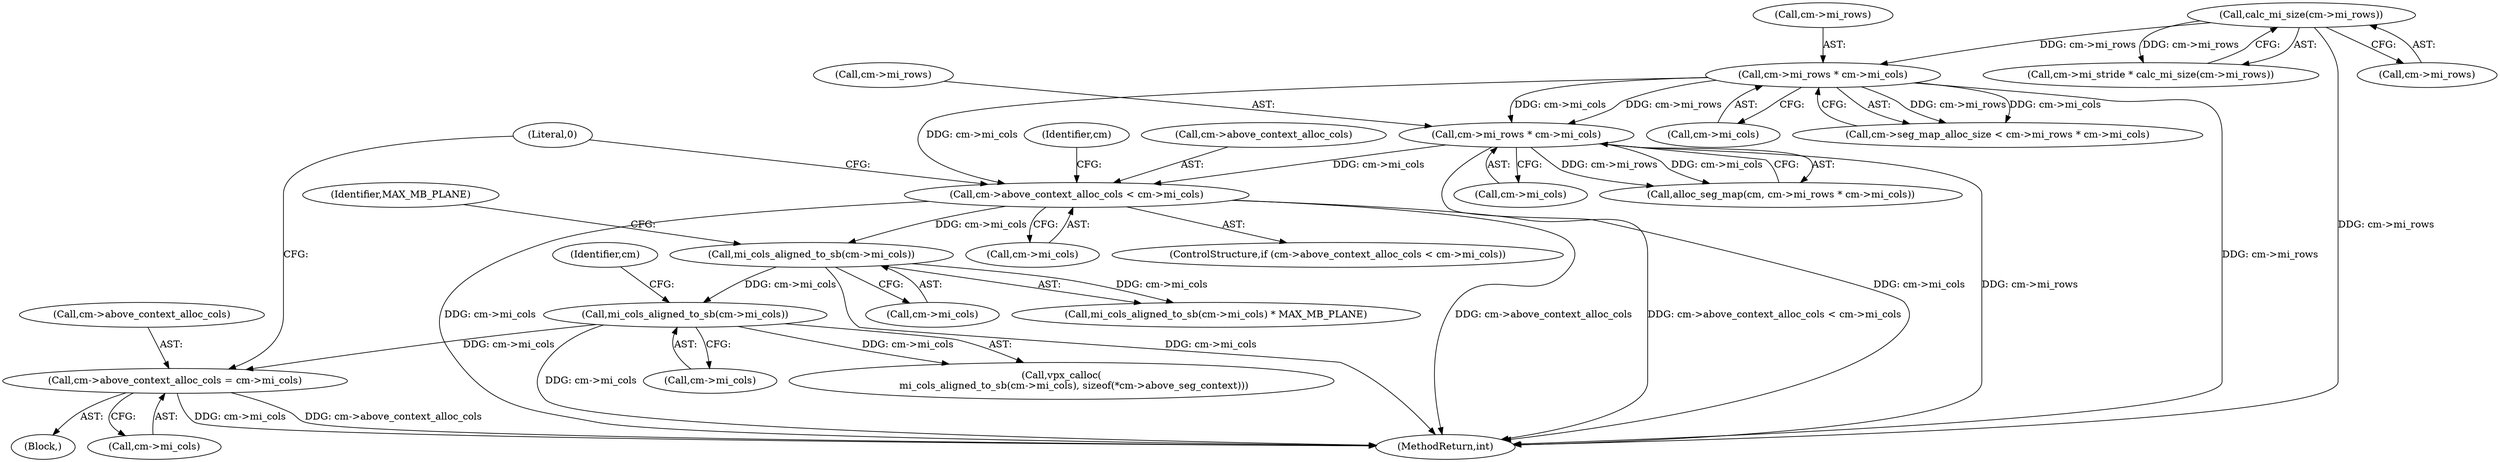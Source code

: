 digraph "0_Android_fdb1b40e7bb147c07bda988c9501ad223795d12d@pointer" {
"1000225" [label="(Call,cm->above_context_alloc_cols = cm->mi_cols)"];
"1000210" [label="(Call,mi_cols_aligned_to_sb(cm->mi_cols))"];
"1000183" [label="(Call,mi_cols_aligned_to_sb(cm->mi_cols))"];
"1000161" [label="(Call,cm->above_context_alloc_cols < cm->mi_cols)"];
"1000139" [label="(Call,cm->mi_rows * cm->mi_cols)"];
"1000116" [label="(Call,calc_mi_size(cm->mi_rows))"];
"1000152" [label="(Call,cm->mi_rows * cm->mi_cols)"];
"1000183" [label="(Call,mi_cols_aligned_to_sb(cm->mi_cols))"];
"1000209" [label="(Call,vpx_calloc(\n        mi_cols_aligned_to_sb(cm->mi_cols), sizeof(*cm->above_seg_context)))"];
"1000210" [label="(Call,mi_cols_aligned_to_sb(cm->mi_cols))"];
"1000187" [label="(Identifier,MAX_MB_PLANE)"];
"1000211" [label="(Call,cm->mi_cols)"];
"1000150" [label="(Call,alloc_seg_map(cm, cm->mi_rows * cm->mi_cols))"];
"1000182" [label="(Call,mi_cols_aligned_to_sb(cm->mi_cols) * MAX_MB_PLANE)"];
"1000156" [label="(Call,cm->mi_cols)"];
"1000226" [label="(Call,cm->above_context_alloc_cols)"];
"1000143" [label="(Call,cm->mi_cols)"];
"1000171" [label="(Identifier,cm)"];
"1000162" [label="(Call,cm->above_context_alloc_cols)"];
"1000165" [label="(Call,cm->mi_cols)"];
"1000112" [label="(Call,cm->mi_stride * calc_mi_size(cm->mi_rows))"];
"1000140" [label="(Call,cm->mi_rows)"];
"1000233" [label="(Literal,0)"];
"1000135" [label="(Call,cm->seg_map_alloc_size < cm->mi_rows * cm->mi_cols)"];
"1000168" [label="(Block,)"];
"1000116" [label="(Call,calc_mi_size(cm->mi_rows))"];
"1000152" [label="(Call,cm->mi_rows * cm->mi_cols)"];
"1000229" [label="(Call,cm->mi_cols)"];
"1000153" [label="(Call,cm->mi_rows)"];
"1000161" [label="(Call,cm->above_context_alloc_cols < cm->mi_cols)"];
"1000217" [label="(Identifier,cm)"];
"1000117" [label="(Call,cm->mi_rows)"];
"1000139" [label="(Call,cm->mi_rows * cm->mi_cols)"];
"1000160" [label="(ControlStructure,if (cm->above_context_alloc_cols < cm->mi_cols))"];
"1000225" [label="(Call,cm->above_context_alloc_cols = cm->mi_cols)"];
"1000243" [label="(MethodReturn,int)"];
"1000184" [label="(Call,cm->mi_cols)"];
"1000225" -> "1000168"  [label="AST: "];
"1000225" -> "1000229"  [label="CFG: "];
"1000226" -> "1000225"  [label="AST: "];
"1000229" -> "1000225"  [label="AST: "];
"1000233" -> "1000225"  [label="CFG: "];
"1000225" -> "1000243"  [label="DDG: cm->above_context_alloc_cols"];
"1000225" -> "1000243"  [label="DDG: cm->mi_cols"];
"1000210" -> "1000225"  [label="DDG: cm->mi_cols"];
"1000210" -> "1000209"  [label="AST: "];
"1000210" -> "1000211"  [label="CFG: "];
"1000211" -> "1000210"  [label="AST: "];
"1000217" -> "1000210"  [label="CFG: "];
"1000210" -> "1000243"  [label="DDG: cm->mi_cols"];
"1000210" -> "1000209"  [label="DDG: cm->mi_cols"];
"1000183" -> "1000210"  [label="DDG: cm->mi_cols"];
"1000183" -> "1000182"  [label="AST: "];
"1000183" -> "1000184"  [label="CFG: "];
"1000184" -> "1000183"  [label="AST: "];
"1000187" -> "1000183"  [label="CFG: "];
"1000183" -> "1000243"  [label="DDG: cm->mi_cols"];
"1000183" -> "1000182"  [label="DDG: cm->mi_cols"];
"1000161" -> "1000183"  [label="DDG: cm->mi_cols"];
"1000161" -> "1000160"  [label="AST: "];
"1000161" -> "1000165"  [label="CFG: "];
"1000162" -> "1000161"  [label="AST: "];
"1000165" -> "1000161"  [label="AST: "];
"1000171" -> "1000161"  [label="CFG: "];
"1000233" -> "1000161"  [label="CFG: "];
"1000161" -> "1000243"  [label="DDG: cm->above_context_alloc_cols"];
"1000161" -> "1000243"  [label="DDG: cm->above_context_alloc_cols < cm->mi_cols"];
"1000161" -> "1000243"  [label="DDG: cm->mi_cols"];
"1000139" -> "1000161"  [label="DDG: cm->mi_cols"];
"1000152" -> "1000161"  [label="DDG: cm->mi_cols"];
"1000139" -> "1000135"  [label="AST: "];
"1000139" -> "1000143"  [label="CFG: "];
"1000140" -> "1000139"  [label="AST: "];
"1000143" -> "1000139"  [label="AST: "];
"1000135" -> "1000139"  [label="CFG: "];
"1000139" -> "1000243"  [label="DDG: cm->mi_rows"];
"1000139" -> "1000135"  [label="DDG: cm->mi_rows"];
"1000139" -> "1000135"  [label="DDG: cm->mi_cols"];
"1000116" -> "1000139"  [label="DDG: cm->mi_rows"];
"1000139" -> "1000152"  [label="DDG: cm->mi_rows"];
"1000139" -> "1000152"  [label="DDG: cm->mi_cols"];
"1000116" -> "1000112"  [label="AST: "];
"1000116" -> "1000117"  [label="CFG: "];
"1000117" -> "1000116"  [label="AST: "];
"1000112" -> "1000116"  [label="CFG: "];
"1000116" -> "1000243"  [label="DDG: cm->mi_rows"];
"1000116" -> "1000112"  [label="DDG: cm->mi_rows"];
"1000152" -> "1000150"  [label="AST: "];
"1000152" -> "1000156"  [label="CFG: "];
"1000153" -> "1000152"  [label="AST: "];
"1000156" -> "1000152"  [label="AST: "];
"1000150" -> "1000152"  [label="CFG: "];
"1000152" -> "1000243"  [label="DDG: cm->mi_cols"];
"1000152" -> "1000243"  [label="DDG: cm->mi_rows"];
"1000152" -> "1000150"  [label="DDG: cm->mi_rows"];
"1000152" -> "1000150"  [label="DDG: cm->mi_cols"];
}

